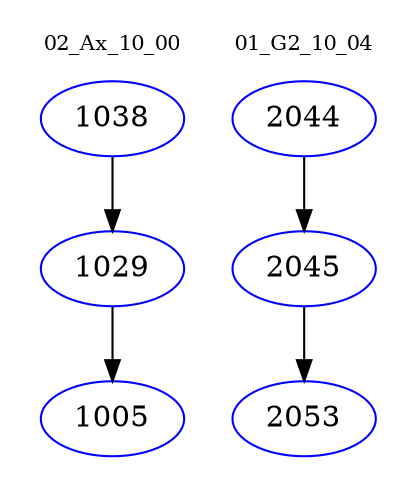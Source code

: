 digraph{
subgraph cluster_0 {
color = white
label = "02_Ax_10_00";
fontsize=10;
T0_1038 [label="1038", color="blue"]
T0_1038 -> T0_1029 [color="black"]
T0_1029 [label="1029", color="blue"]
T0_1029 -> T0_1005 [color="black"]
T0_1005 [label="1005", color="blue"]
}
subgraph cluster_1 {
color = white
label = "01_G2_10_04";
fontsize=10;
T1_2044 [label="2044", color="blue"]
T1_2044 -> T1_2045 [color="black"]
T1_2045 [label="2045", color="blue"]
T1_2045 -> T1_2053 [color="black"]
T1_2053 [label="2053", color="blue"]
}
}
